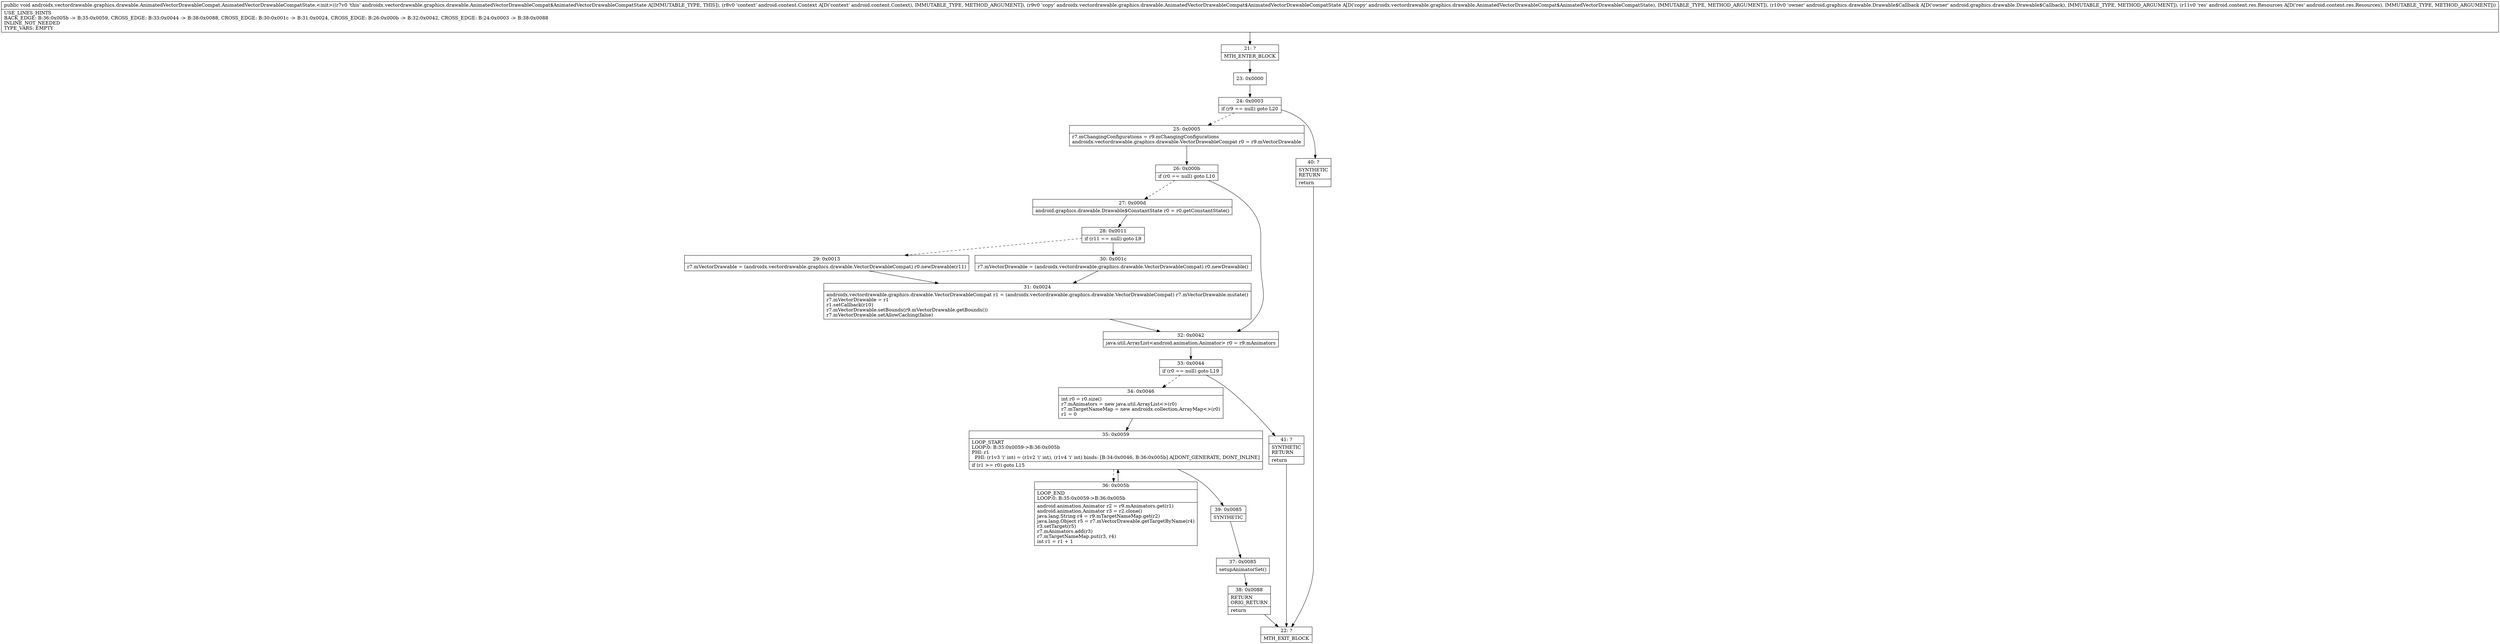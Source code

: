 digraph "CFG forandroidx.vectordrawable.graphics.drawable.AnimatedVectorDrawableCompat.AnimatedVectorDrawableCompatState.\<init\>(Landroid\/content\/Context;Landroidx\/vectordrawable\/graphics\/drawable\/AnimatedVectorDrawableCompat$AnimatedVectorDrawableCompatState;Landroid\/graphics\/drawable\/Drawable$Callback;Landroid\/content\/res\/Resources;)V" {
Node_21 [shape=record,label="{21\:\ ?|MTH_ENTER_BLOCK\l}"];
Node_23 [shape=record,label="{23\:\ 0x0000}"];
Node_24 [shape=record,label="{24\:\ 0x0003|if (r9 == null) goto L20\l}"];
Node_25 [shape=record,label="{25\:\ 0x0005|r7.mChangingConfigurations = r9.mChangingConfigurations\landroidx.vectordrawable.graphics.drawable.VectorDrawableCompat r0 = r9.mVectorDrawable\l}"];
Node_26 [shape=record,label="{26\:\ 0x000b|if (r0 == null) goto L10\l}"];
Node_27 [shape=record,label="{27\:\ 0x000d|android.graphics.drawable.Drawable$ConstantState r0 = r0.getConstantState()\l}"];
Node_28 [shape=record,label="{28\:\ 0x0011|if (r11 == null) goto L9\l}"];
Node_29 [shape=record,label="{29\:\ 0x0013|r7.mVectorDrawable = (androidx.vectordrawable.graphics.drawable.VectorDrawableCompat) r0.newDrawable(r11)\l}"];
Node_31 [shape=record,label="{31\:\ 0x0024|androidx.vectordrawable.graphics.drawable.VectorDrawableCompat r1 = (androidx.vectordrawable.graphics.drawable.VectorDrawableCompat) r7.mVectorDrawable.mutate()\lr7.mVectorDrawable = r1\lr1.setCallback(r10)\lr7.mVectorDrawable.setBounds(r9.mVectorDrawable.getBounds())\lr7.mVectorDrawable.setAllowCaching(false)\l}"];
Node_30 [shape=record,label="{30\:\ 0x001c|r7.mVectorDrawable = (androidx.vectordrawable.graphics.drawable.VectorDrawableCompat) r0.newDrawable()\l}"];
Node_32 [shape=record,label="{32\:\ 0x0042|java.util.ArrayList\<android.animation.Animator\> r0 = r9.mAnimators\l}"];
Node_33 [shape=record,label="{33\:\ 0x0044|if (r0 == null) goto L19\l}"];
Node_34 [shape=record,label="{34\:\ 0x0046|int r0 = r0.size()\lr7.mAnimators = new java.util.ArrayList\<\>(r0)\lr7.mTargetNameMap = new androidx.collection.ArrayMap\<\>(r0)\lr1 = 0\l}"];
Node_35 [shape=record,label="{35\:\ 0x0059|LOOP_START\lLOOP:0: B:35:0x0059\-\>B:36:0x005b\lPHI: r1 \l  PHI: (r1v3 'i' int) = (r1v2 'i' int), (r1v4 'i' int) binds: [B:34:0x0046, B:36:0x005b] A[DONT_GENERATE, DONT_INLINE]\l|if (r1 \>= r0) goto L15\l}"];
Node_36 [shape=record,label="{36\:\ 0x005b|LOOP_END\lLOOP:0: B:35:0x0059\-\>B:36:0x005b\l|android.animation.Animator r2 = r9.mAnimators.get(r1)\landroid.animation.Animator r3 = r2.clone()\ljava.lang.String r4 = r9.mTargetNameMap.get(r2)\ljava.lang.Object r5 = r7.mVectorDrawable.getTargetByName(r4)\lr3.setTarget(r5)\lr7.mAnimators.add(r3)\lr7.mTargetNameMap.put(r3, r4)\lint r1 = r1 + 1\l}"];
Node_39 [shape=record,label="{39\:\ 0x0085|SYNTHETIC\l}"];
Node_37 [shape=record,label="{37\:\ 0x0085|setupAnimatorSet()\l}"];
Node_38 [shape=record,label="{38\:\ 0x0088|RETURN\lORIG_RETURN\l|return\l}"];
Node_22 [shape=record,label="{22\:\ ?|MTH_EXIT_BLOCK\l}"];
Node_41 [shape=record,label="{41\:\ ?|SYNTHETIC\lRETURN\l|return\l}"];
Node_40 [shape=record,label="{40\:\ ?|SYNTHETIC\lRETURN\l|return\l}"];
MethodNode[shape=record,label="{public void androidx.vectordrawable.graphics.drawable.AnimatedVectorDrawableCompat.AnimatedVectorDrawableCompatState.\<init\>((r7v0 'this' androidx.vectordrawable.graphics.drawable.AnimatedVectorDrawableCompat$AnimatedVectorDrawableCompatState A[IMMUTABLE_TYPE, THIS]), (r8v0 'context' android.content.Context A[D('context' android.content.Context), IMMUTABLE_TYPE, METHOD_ARGUMENT]), (r9v0 'copy' androidx.vectordrawable.graphics.drawable.AnimatedVectorDrawableCompat$AnimatedVectorDrawableCompatState A[D('copy' androidx.vectordrawable.graphics.drawable.AnimatedVectorDrawableCompat$AnimatedVectorDrawableCompatState), IMMUTABLE_TYPE, METHOD_ARGUMENT]), (r10v0 'owner' android.graphics.drawable.Drawable$Callback A[D('owner' android.graphics.drawable.Drawable$Callback), IMMUTABLE_TYPE, METHOD_ARGUMENT]), (r11v0 'res' android.content.res.Resources A[D('res' android.content.res.Resources), IMMUTABLE_TYPE, METHOD_ARGUMENT]))  | USE_LINES_HINTS\lBACK_EDGE: B:36:0x005b \-\> B:35:0x0059, CROSS_EDGE: B:33:0x0044 \-\> B:38:0x0088, CROSS_EDGE: B:30:0x001c \-\> B:31:0x0024, CROSS_EDGE: B:26:0x000b \-\> B:32:0x0042, CROSS_EDGE: B:24:0x0003 \-\> B:38:0x0088\lINLINE_NOT_NEEDED\lTYPE_VARS: EMPTY\l}"];
MethodNode -> Node_21;Node_21 -> Node_23;
Node_23 -> Node_24;
Node_24 -> Node_25[style=dashed];
Node_24 -> Node_40;
Node_25 -> Node_26;
Node_26 -> Node_27[style=dashed];
Node_26 -> Node_32;
Node_27 -> Node_28;
Node_28 -> Node_29[style=dashed];
Node_28 -> Node_30;
Node_29 -> Node_31;
Node_31 -> Node_32;
Node_30 -> Node_31;
Node_32 -> Node_33;
Node_33 -> Node_34[style=dashed];
Node_33 -> Node_41;
Node_34 -> Node_35;
Node_35 -> Node_36[style=dashed];
Node_35 -> Node_39;
Node_36 -> Node_35;
Node_39 -> Node_37;
Node_37 -> Node_38;
Node_38 -> Node_22;
Node_41 -> Node_22;
Node_40 -> Node_22;
}


